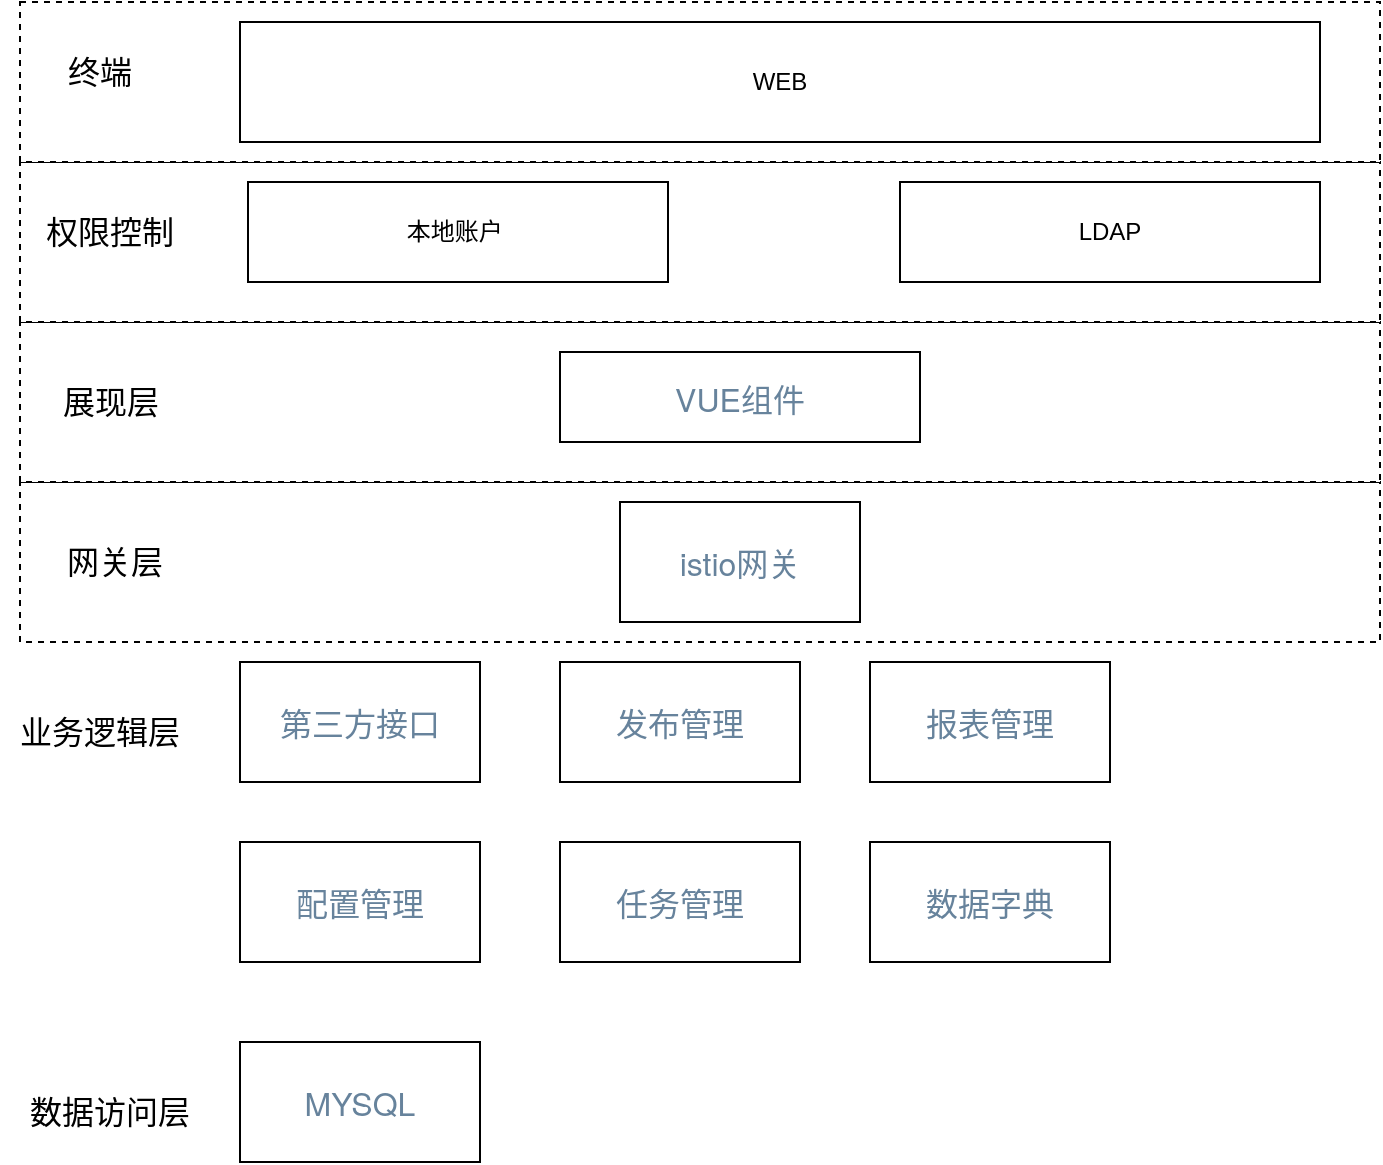 <mxfile version="15.1.2" type="github">
  <diagram id="tznZErBPPmd9m9mybXFn" name="第 1 页">
    <mxGraphModel dx="1422" dy="762" grid="1" gridSize="10" guides="1" tooltips="1" connect="1" arrows="1" fold="1" page="1" pageScale="1" pageWidth="827" pageHeight="1169" math="0" shadow="0">
      <root>
        <mxCell id="0" />
        <mxCell id="1" parent="0" />
        <mxCell id="WTTCFvEiVQJhgHqV70Xt-22" value="" style="rounded=0;whiteSpace=wrap;html=1;dashed=1;" vertex="1" parent="1">
          <mxGeometry x="90" y="320" width="680" height="80" as="geometry" />
        </mxCell>
        <mxCell id="WTTCFvEiVQJhgHqV70Xt-20" value="" style="rounded=0;whiteSpace=wrap;html=1;dashed=1;" vertex="1" parent="1">
          <mxGeometry x="90" y="240" width="680" height="80" as="geometry" />
        </mxCell>
        <mxCell id="WTTCFvEiVQJhgHqV70Xt-19" value="" style="rounded=0;whiteSpace=wrap;html=1;dashed=1;" vertex="1" parent="1">
          <mxGeometry x="90" y="160" width="680" height="80" as="geometry" />
        </mxCell>
        <mxCell id="WTTCFvEiVQJhgHqV70Xt-18" value="" style="rounded=0;whiteSpace=wrap;html=1;dashed=1;" vertex="1" parent="1">
          <mxGeometry x="90" y="80" width="680" height="80" as="geometry" />
        </mxCell>
        <mxCell id="WTTCFvEiVQJhgHqV70Xt-1" value="WEB" style="rounded=0;whiteSpace=wrap;html=1;" vertex="1" parent="1">
          <mxGeometry x="200" y="90" width="540" height="60" as="geometry" />
        </mxCell>
        <mxCell id="WTTCFvEiVQJhgHqV70Xt-2" value="&lt;span style=&quot;color: rgb(103 , 131 , 156) ; font-family: &amp;#34;helvetica neue&amp;#34; , &amp;#34;helvetica&amp;#34; , &amp;#34;arial&amp;#34; , sans-serif ; font-size: 16px ; background-color: rgb(255 , 255 , 255)&quot;&gt;VUE组件&lt;/span&gt;" style="rounded=0;whiteSpace=wrap;html=1;" vertex="1" parent="1">
          <mxGeometry x="360" y="255" width="180" height="45" as="geometry" />
        </mxCell>
        <mxCell id="WTTCFvEiVQJhgHqV70Xt-3" value="&lt;font style=&quot;font-size: 16px&quot;&gt;终端&lt;/font&gt;" style="text;html=1;strokeColor=none;fillColor=none;align=center;verticalAlign=middle;whiteSpace=wrap;rounded=0;fontSize=16;" vertex="1" parent="1">
          <mxGeometry x="110" y="90" width="40" height="50" as="geometry" />
        </mxCell>
        <mxCell id="WTTCFvEiVQJhgHqV70Xt-4" value="&lt;font style=&quot;font-size: 16px&quot;&gt;展现层&lt;/font&gt;" style="text;html=1;strokeColor=none;fillColor=none;align=center;verticalAlign=middle;whiteSpace=wrap;rounded=0;" vertex="1" parent="1">
          <mxGeometry x="102.5" y="255" width="65" height="50" as="geometry" />
        </mxCell>
        <mxCell id="WTTCFvEiVQJhgHqV70Xt-5" value="本地账户&lt;span style=&quot;white-space: pre&quot;&gt; &lt;/span&gt;" style="rounded=0;whiteSpace=wrap;html=1;" vertex="1" parent="1">
          <mxGeometry x="204" y="170" width="210" height="50" as="geometry" />
        </mxCell>
        <mxCell id="WTTCFvEiVQJhgHqV70Xt-6" value="LDAP" style="rounded=0;whiteSpace=wrap;html=1;" vertex="1" parent="1">
          <mxGeometry x="530" y="170" width="210" height="50" as="geometry" />
        </mxCell>
        <mxCell id="WTTCFvEiVQJhgHqV70Xt-7" value="&lt;font style=&quot;font-size: 16px&quot;&gt;权限控制&lt;/font&gt;" style="text;html=1;strokeColor=none;fillColor=none;align=center;verticalAlign=middle;whiteSpace=wrap;rounded=0;" vertex="1" parent="1">
          <mxGeometry x="100" y="185" width="70" height="20" as="geometry" />
        </mxCell>
        <mxCell id="WTTCFvEiVQJhgHqV70Xt-8" value="&lt;font style=&quot;font-size: 16px&quot;&gt;业务逻辑层&lt;/font&gt;" style="text;html=1;strokeColor=none;fillColor=none;align=center;verticalAlign=middle;whiteSpace=wrap;rounded=0;" vertex="1" parent="1">
          <mxGeometry x="80" y="420" width="100" height="50" as="geometry" />
        </mxCell>
        <mxCell id="WTTCFvEiVQJhgHqV70Xt-9" value="&lt;span style=&quot;color: rgb(103 , 131 , 156) ; font-family: &amp;#34;helvetica neue&amp;#34; , &amp;#34;helvetica&amp;#34; , &amp;#34;arial&amp;#34; , sans-serif ; font-size: 16px ; background-color: rgb(255 , 255 , 255)&quot;&gt;第三方接口&lt;/span&gt;" style="rounded=0;whiteSpace=wrap;html=1;" vertex="1" parent="1">
          <mxGeometry x="200" y="410" width="120" height="60" as="geometry" />
        </mxCell>
        <mxCell id="WTTCFvEiVQJhgHqV70Xt-10" value="&lt;font color=&quot;#67839c&quot; face=&quot;helvetica neue, helvetica, arial, sans-serif&quot;&gt;&lt;span style=&quot;font-size: 16px ; background-color: rgb(255 , 255 , 255)&quot;&gt;istio网关&lt;/span&gt;&lt;/font&gt;" style="rounded=0;whiteSpace=wrap;html=1;" vertex="1" parent="1">
          <mxGeometry x="390" y="330" width="120" height="60" as="geometry" />
        </mxCell>
        <mxCell id="WTTCFvEiVQJhgHqV70Xt-11" value="&lt;span style=&quot;color: rgb(103 , 131 , 156) ; font-family: &amp;#34;helvetica neue&amp;#34; , &amp;#34;helvetica&amp;#34; , &amp;#34;arial&amp;#34; , sans-serif ; font-size: 16px ; background-color: rgb(255 , 255 , 255)&quot;&gt;发布管理&lt;/span&gt;" style="rounded=0;whiteSpace=wrap;html=1;" vertex="1" parent="1">
          <mxGeometry x="360" y="410" width="120" height="60" as="geometry" />
        </mxCell>
        <mxCell id="WTTCFvEiVQJhgHqV70Xt-12" value="&lt;span style=&quot;color: rgb(103 , 131 , 156) ; font-family: &amp;#34;helvetica neue&amp;#34; , &amp;#34;helvetica&amp;#34; , &amp;#34;arial&amp;#34; , sans-serif ; font-size: 16px ; background-color: rgb(255 , 255 , 255)&quot;&gt;报表管理&lt;/span&gt;" style="rounded=0;whiteSpace=wrap;html=1;" vertex="1" parent="1">
          <mxGeometry x="515" y="410" width="120" height="60" as="geometry" />
        </mxCell>
        <mxCell id="WTTCFvEiVQJhgHqV70Xt-13" value="&lt;font color=&quot;#67839c&quot; face=&quot;helvetica neue, helvetica, arial, sans-serif&quot;&gt;&lt;span style=&quot;font-size: 16px ; background-color: rgb(255 , 255 , 255)&quot;&gt;任务管理&lt;/span&gt;&lt;/font&gt;" style="rounded=0;whiteSpace=wrap;html=1;" vertex="1" parent="1">
          <mxGeometry x="360" y="500" width="120" height="60" as="geometry" />
        </mxCell>
        <mxCell id="WTTCFvEiVQJhgHqV70Xt-14" value="&lt;font color=&quot;#67839c&quot; face=&quot;helvetica neue, helvetica, arial, sans-serif&quot;&gt;&lt;span style=&quot;font-size: 16px ; background-color: rgb(255 , 255 , 255)&quot;&gt;配置管理&lt;/span&gt;&lt;/font&gt;" style="rounded=0;whiteSpace=wrap;html=1;" vertex="1" parent="1">
          <mxGeometry x="200" y="500" width="120" height="60" as="geometry" />
        </mxCell>
        <mxCell id="WTTCFvEiVQJhgHqV70Xt-15" value="&lt;font style=&quot;font-size: 16px&quot;&gt;数据访问层&lt;/font&gt;" style="text;html=1;strokeColor=none;fillColor=none;align=center;verticalAlign=middle;whiteSpace=wrap;rounded=0;" vertex="1" parent="1">
          <mxGeometry x="85" y="610" width="100" height="50" as="geometry" />
        </mxCell>
        <mxCell id="WTTCFvEiVQJhgHqV70Xt-16" value="&lt;font color=&quot;#67839c&quot; face=&quot;helvetica neue, helvetica, arial, sans-serif&quot;&gt;&lt;span style=&quot;font-size: 16px ; background-color: rgb(255 , 255 , 255)&quot;&gt;MYSQL&lt;/span&gt;&lt;/font&gt;" style="rounded=0;whiteSpace=wrap;html=1;" vertex="1" parent="1">
          <mxGeometry x="200" y="600" width="120" height="60" as="geometry" />
        </mxCell>
        <mxCell id="WTTCFvEiVQJhgHqV70Xt-17" value="&lt;font color=&quot;#67839c&quot; face=&quot;helvetica neue, helvetica, arial, sans-serif&quot;&gt;&lt;span style=&quot;font-size: 16px ; background-color: rgb(255 , 255 , 255)&quot;&gt;数据字典&lt;br&gt;&lt;/span&gt;&lt;/font&gt;" style="rounded=0;whiteSpace=wrap;html=1;" vertex="1" parent="1">
          <mxGeometry x="515" y="500" width="120" height="60" as="geometry" />
        </mxCell>
        <mxCell id="WTTCFvEiVQJhgHqV70Xt-23" value="&lt;font style=&quot;font-size: 16px&quot;&gt;网关层&lt;/font&gt;" style="text;html=1;strokeColor=none;fillColor=none;align=center;verticalAlign=middle;whiteSpace=wrap;rounded=0;" vertex="1" parent="1">
          <mxGeometry x="105" y="335" width="65" height="50" as="geometry" />
        </mxCell>
      </root>
    </mxGraphModel>
  </diagram>
</mxfile>
